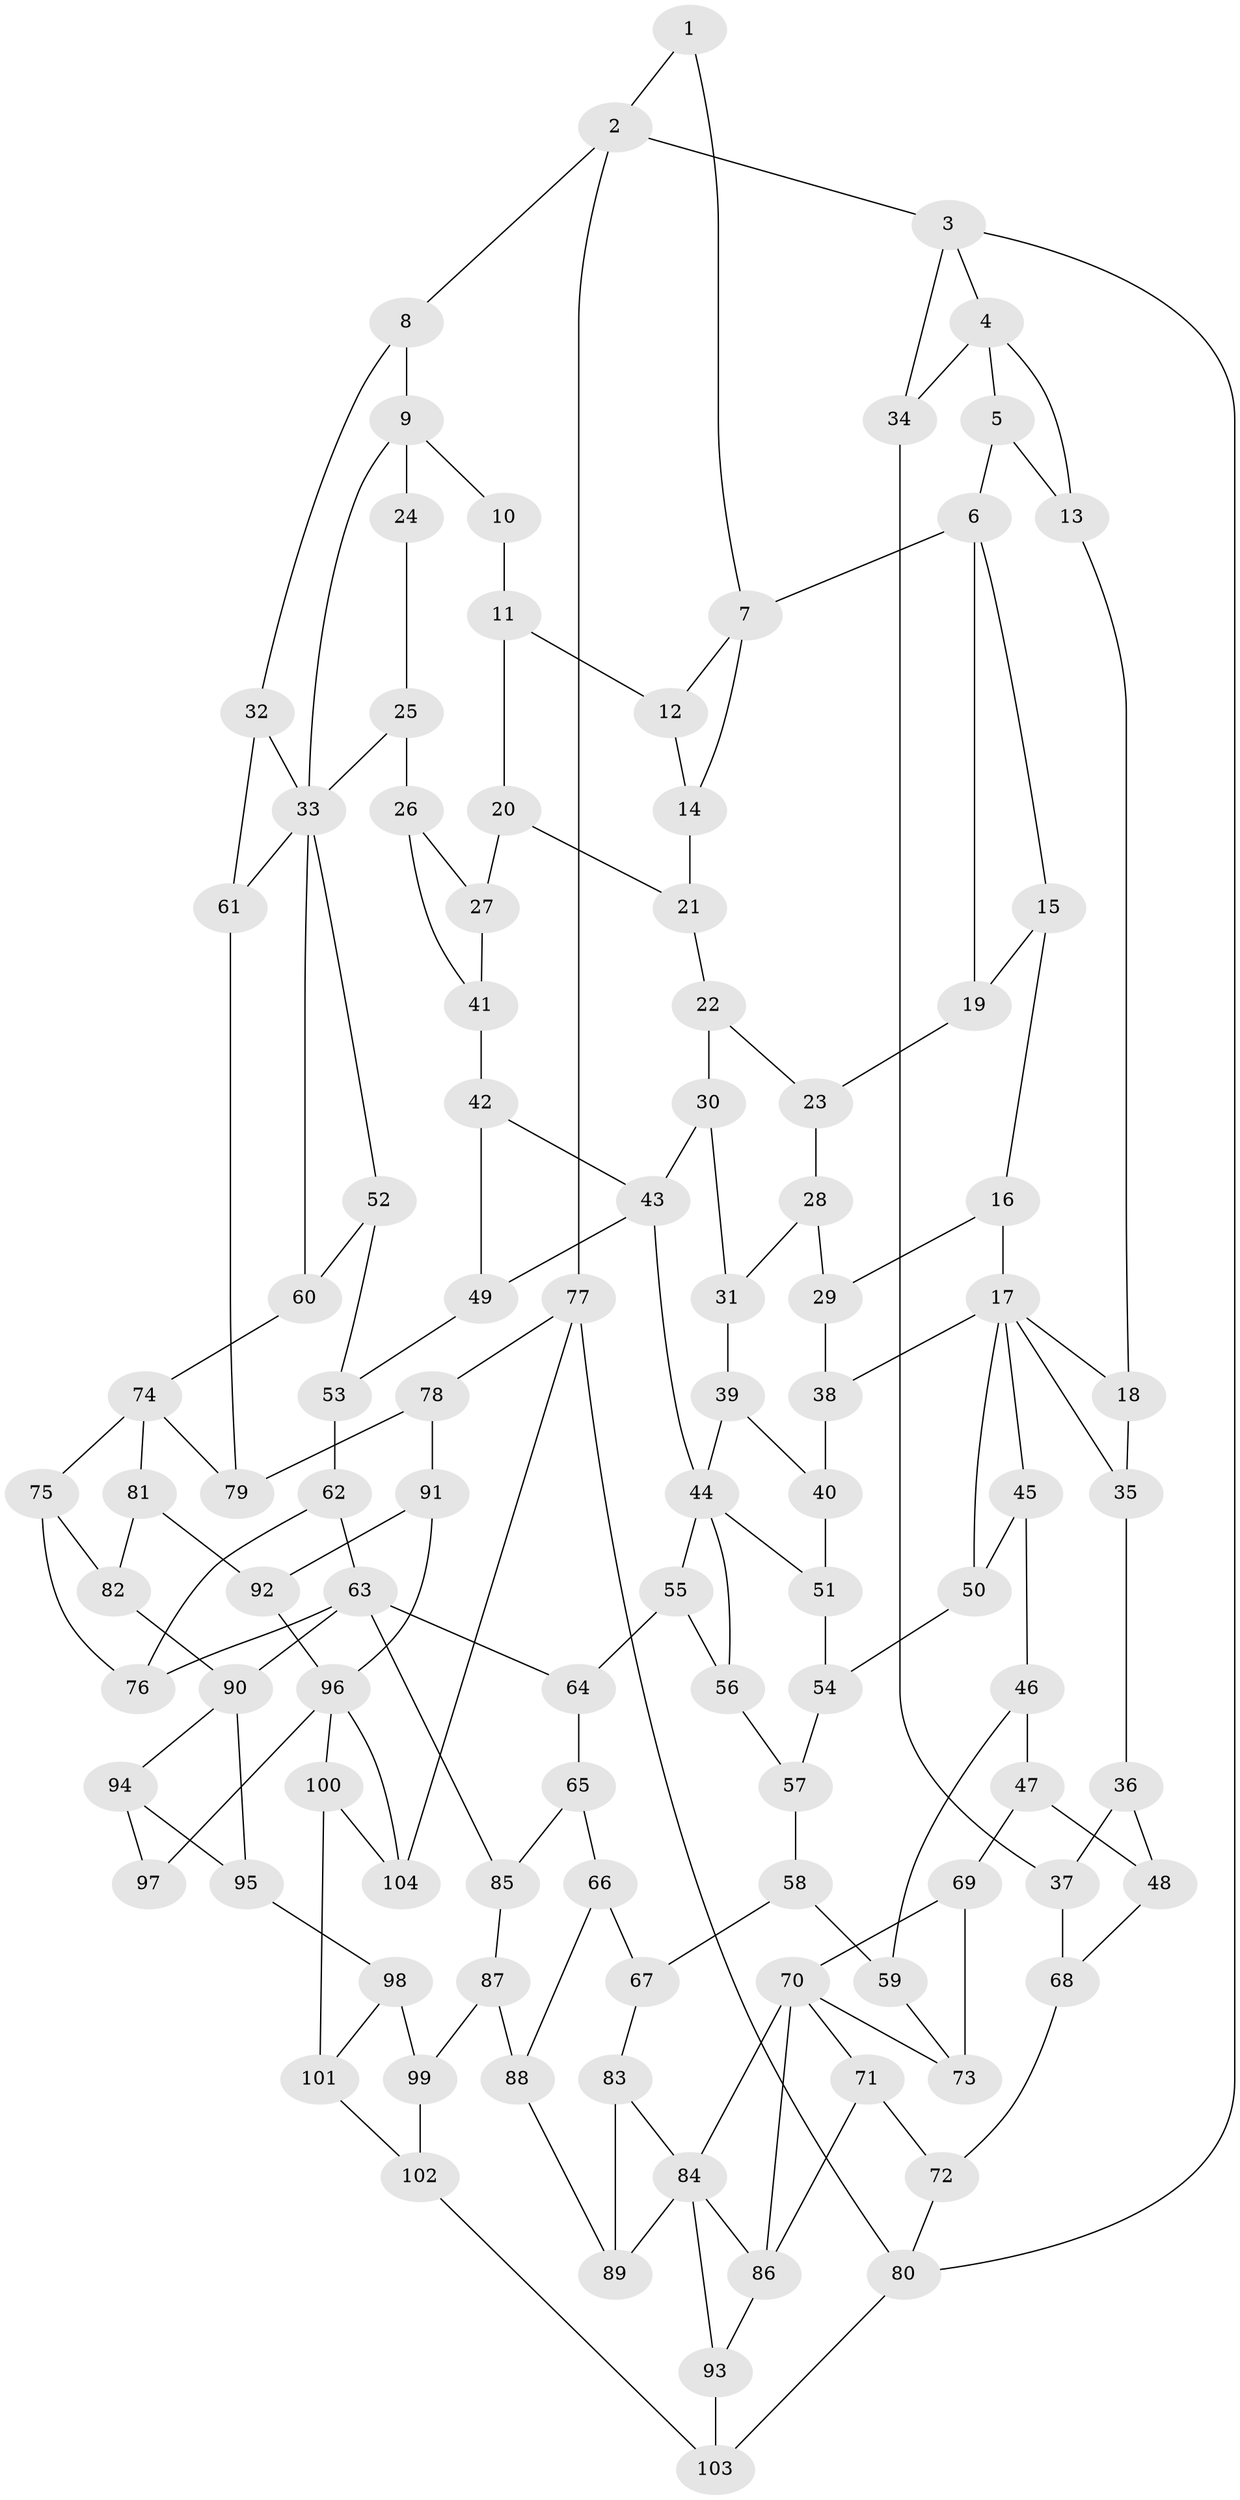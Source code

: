 // original degree distribution, {3: 0.02054794520547945, 6: 0.22602739726027396, 5: 0.5273972602739726, 4: 0.22602739726027396}
// Generated by graph-tools (version 1.1) at 2025/54/03/04/25 22:54:10]
// undirected, 104 vertices, 168 edges
graph export_dot {
  node [color=gray90,style=filled];
  1;
  2;
  3;
  4;
  5;
  6;
  7;
  8;
  9;
  10;
  11;
  12;
  13;
  14;
  15;
  16;
  17;
  18;
  19;
  20;
  21;
  22;
  23;
  24;
  25;
  26;
  27;
  28;
  29;
  30;
  31;
  32;
  33;
  34;
  35;
  36;
  37;
  38;
  39;
  40;
  41;
  42;
  43;
  44;
  45;
  46;
  47;
  48;
  49;
  50;
  51;
  52;
  53;
  54;
  55;
  56;
  57;
  58;
  59;
  60;
  61;
  62;
  63;
  64;
  65;
  66;
  67;
  68;
  69;
  70;
  71;
  72;
  73;
  74;
  75;
  76;
  77;
  78;
  79;
  80;
  81;
  82;
  83;
  84;
  85;
  86;
  87;
  88;
  89;
  90;
  91;
  92;
  93;
  94;
  95;
  96;
  97;
  98;
  99;
  100;
  101;
  102;
  103;
  104;
  1 -- 2 [weight=1.0];
  1 -- 7 [weight=1.0];
  2 -- 3 [weight=1.0];
  2 -- 8 [weight=1.0];
  2 -- 77 [weight=1.0];
  3 -- 4 [weight=1.0];
  3 -- 34 [weight=1.0];
  3 -- 80 [weight=1.0];
  4 -- 5 [weight=1.0];
  4 -- 13 [weight=1.0];
  4 -- 34 [weight=1.0];
  5 -- 6 [weight=2.0];
  5 -- 13 [weight=1.0];
  6 -- 7 [weight=2.0];
  6 -- 15 [weight=1.0];
  6 -- 19 [weight=1.0];
  7 -- 12 [weight=1.0];
  7 -- 14 [weight=1.0];
  8 -- 9 [weight=1.0];
  8 -- 32 [weight=1.0];
  9 -- 10 [weight=2.0];
  9 -- 24 [weight=2.0];
  9 -- 33 [weight=1.0];
  10 -- 11 [weight=1.0];
  11 -- 12 [weight=1.0];
  11 -- 20 [weight=1.0];
  12 -- 14 [weight=1.0];
  13 -- 18 [weight=1.0];
  14 -- 21 [weight=1.0];
  15 -- 16 [weight=1.0];
  15 -- 19 [weight=1.0];
  16 -- 17 [weight=1.0];
  16 -- 29 [weight=1.0];
  17 -- 18 [weight=1.0];
  17 -- 35 [weight=1.0];
  17 -- 38 [weight=1.0];
  17 -- 45 [weight=1.0];
  17 -- 50 [weight=1.0];
  18 -- 35 [weight=1.0];
  19 -- 23 [weight=1.0];
  20 -- 21 [weight=1.0];
  20 -- 27 [weight=1.0];
  21 -- 22 [weight=1.0];
  22 -- 23 [weight=1.0];
  22 -- 30 [weight=1.0];
  23 -- 28 [weight=1.0];
  24 -- 25 [weight=1.0];
  25 -- 26 [weight=1.0];
  25 -- 33 [weight=1.0];
  26 -- 27 [weight=1.0];
  26 -- 41 [weight=1.0];
  27 -- 41 [weight=1.0];
  28 -- 29 [weight=1.0];
  28 -- 31 [weight=1.0];
  29 -- 38 [weight=1.0];
  30 -- 31 [weight=1.0];
  30 -- 43 [weight=1.0];
  31 -- 39 [weight=1.0];
  32 -- 33 [weight=1.0];
  32 -- 61 [weight=1.0];
  33 -- 52 [weight=1.0];
  33 -- 60 [weight=1.0];
  33 -- 61 [weight=1.0];
  34 -- 37 [weight=1.0];
  35 -- 36 [weight=1.0];
  36 -- 37 [weight=1.0];
  36 -- 48 [weight=1.0];
  37 -- 68 [weight=1.0];
  38 -- 40 [weight=1.0];
  39 -- 40 [weight=1.0];
  39 -- 44 [weight=1.0];
  40 -- 51 [weight=1.0];
  41 -- 42 [weight=1.0];
  42 -- 43 [weight=1.0];
  42 -- 49 [weight=1.0];
  43 -- 44 [weight=2.0];
  43 -- 49 [weight=1.0];
  44 -- 51 [weight=1.0];
  44 -- 55 [weight=1.0];
  44 -- 56 [weight=1.0];
  45 -- 46 [weight=1.0];
  45 -- 50 [weight=1.0];
  46 -- 47 [weight=1.0];
  46 -- 59 [weight=1.0];
  47 -- 48 [weight=1.0];
  47 -- 69 [weight=1.0];
  48 -- 68 [weight=1.0];
  49 -- 53 [weight=1.0];
  50 -- 54 [weight=1.0];
  51 -- 54 [weight=1.0];
  52 -- 53 [weight=1.0];
  52 -- 60 [weight=1.0];
  53 -- 62 [weight=1.0];
  54 -- 57 [weight=1.0];
  55 -- 56 [weight=1.0];
  55 -- 64 [weight=1.0];
  56 -- 57 [weight=1.0];
  57 -- 58 [weight=1.0];
  58 -- 59 [weight=1.0];
  58 -- 67 [weight=1.0];
  59 -- 73 [weight=1.0];
  60 -- 74 [weight=1.0];
  61 -- 79 [weight=1.0];
  62 -- 63 [weight=1.0];
  62 -- 76 [weight=1.0];
  63 -- 64 [weight=1.0];
  63 -- 76 [weight=1.0];
  63 -- 85 [weight=1.0];
  63 -- 90 [weight=2.0];
  64 -- 65 [weight=1.0];
  65 -- 66 [weight=1.0];
  65 -- 85 [weight=1.0];
  66 -- 67 [weight=1.0];
  66 -- 88 [weight=1.0];
  67 -- 83 [weight=1.0];
  68 -- 72 [weight=1.0];
  69 -- 70 [weight=1.0];
  69 -- 73 [weight=1.0];
  70 -- 71 [weight=1.0];
  70 -- 73 [weight=1.0];
  70 -- 84 [weight=1.0];
  70 -- 86 [weight=1.0];
  71 -- 72 [weight=1.0];
  71 -- 86 [weight=1.0];
  72 -- 80 [weight=1.0];
  74 -- 75 [weight=1.0];
  74 -- 79 [weight=1.0];
  74 -- 81 [weight=1.0];
  75 -- 76 [weight=1.0];
  75 -- 82 [weight=1.0];
  77 -- 78 [weight=1.0];
  77 -- 80 [weight=1.0];
  77 -- 104 [weight=1.0];
  78 -- 79 [weight=1.0];
  78 -- 91 [weight=1.0];
  80 -- 103 [weight=1.0];
  81 -- 82 [weight=1.0];
  81 -- 92 [weight=1.0];
  82 -- 90 [weight=1.0];
  83 -- 84 [weight=1.0];
  83 -- 89 [weight=1.0];
  84 -- 86 [weight=1.0];
  84 -- 89 [weight=1.0];
  84 -- 93 [weight=1.0];
  85 -- 87 [weight=1.0];
  86 -- 93 [weight=1.0];
  87 -- 88 [weight=1.0];
  87 -- 99 [weight=1.0];
  88 -- 89 [weight=1.0];
  90 -- 94 [weight=1.0];
  90 -- 95 [weight=1.0];
  91 -- 92 [weight=1.0];
  91 -- 96 [weight=1.0];
  92 -- 96 [weight=1.0];
  93 -- 103 [weight=1.0];
  94 -- 95 [weight=1.0];
  94 -- 97 [weight=1.0];
  95 -- 98 [weight=1.0];
  96 -- 97 [weight=2.0];
  96 -- 100 [weight=1.0];
  96 -- 104 [weight=1.0];
  98 -- 99 [weight=1.0];
  98 -- 101 [weight=1.0];
  99 -- 102 [weight=1.0];
  100 -- 101 [weight=1.0];
  100 -- 104 [weight=1.0];
  101 -- 102 [weight=1.0];
  102 -- 103 [weight=1.0];
}
